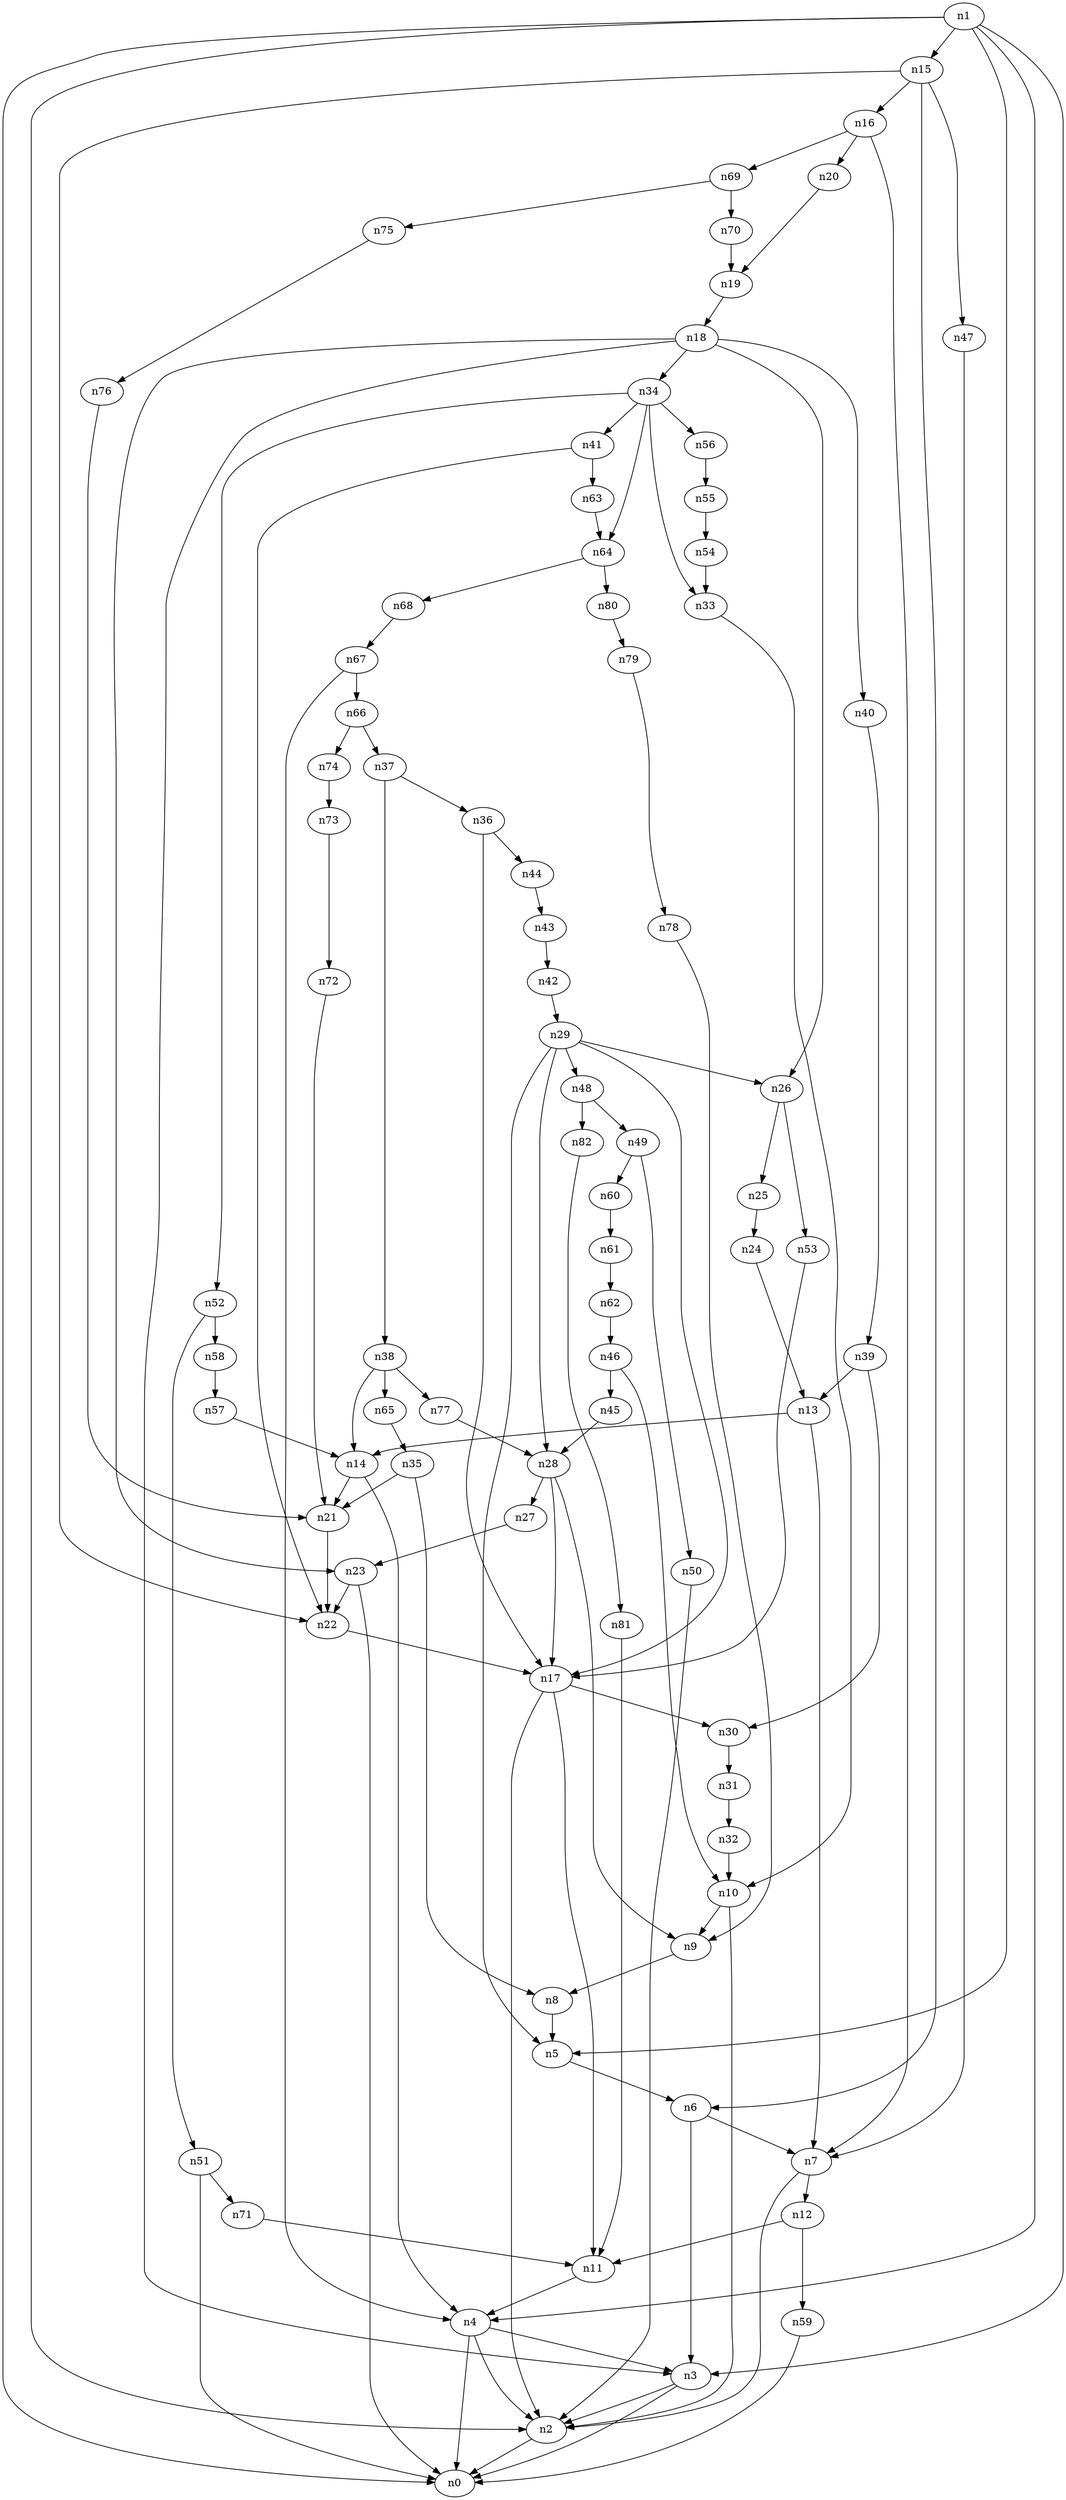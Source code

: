 digraph G {
	n1 -> n0	 [_graphml_id=e0];
	n1 -> n2	 [_graphml_id=e1];
	n1 -> n3	 [_graphml_id=e6];
	n1 -> n4	 [_graphml_id=e9];
	n1 -> n5	 [_graphml_id=e10];
	n1 -> n15	 [_graphml_id=e25];
	n2 -> n0	 [_graphml_id=e5];
	n3 -> n0	 [_graphml_id=e8];
	n3 -> n2	 [_graphml_id=e2];
	n4 -> n0	 [_graphml_id=e4];
	n4 -> n2	 [_graphml_id=e7];
	n4 -> n3	 [_graphml_id=e3];
	n5 -> n6	 [_graphml_id=e11];
	n6 -> n3	 [_graphml_id=e12];
	n6 -> n7	 [_graphml_id=e13];
	n7 -> n2	 [_graphml_id=e14];
	n7 -> n12	 [_graphml_id=e21];
	n8 -> n5	 [_graphml_id=e15];
	n9 -> n8	 [_graphml_id=e16];
	n10 -> n2	 [_graphml_id=e18];
	n10 -> n9	 [_graphml_id=e17];
	n11 -> n4	 [_graphml_id=e19];
	n12 -> n11	 [_graphml_id=e20];
	n12 -> n59	 [_graphml_id=e96];
	n13 -> n7	 [_graphml_id=e22];
	n13 -> n14	 [_graphml_id=e23];
	n14 -> n4	 [_graphml_id=e24];
	n14 -> n21	 [_graphml_id=e35];
	n15 -> n6	 [_graphml_id=e30];
	n15 -> n16	 [_graphml_id=e26];
	n15 -> n22	 [_graphml_id=e40];
	n15 -> n47	 [_graphml_id=e77];
	n16 -> n7	 [_graphml_id=e27];
	n16 -> n20	 [_graphml_id=e34];
	n16 -> n69	 [_graphml_id=e112];
	n17 -> n2	 [_graphml_id=e29];
	n17 -> n11	 [_graphml_id=e28];
	n17 -> n30	 [_graphml_id=e51];
	n18 -> n3	 [_graphml_id=e31];
	n18 -> n23	 [_graphml_id=e97];
	n18 -> n26	 [_graphml_id=e44];
	n18 -> n34	 [_graphml_id=e57];
	n18 -> n40	 [_graphml_id=e66];
	n19 -> n18	 [_graphml_id=e32];
	n20 -> n19	 [_graphml_id=e33];
	n21 -> n22	 [_graphml_id=e36];
	n22 -> n17	 [_graphml_id=e37];
	n23 -> n0	 [_graphml_id=e38];
	n23 -> n22	 [_graphml_id=e39];
	n24 -> n13	 [_graphml_id=e41];
	n25 -> n24	 [_graphml_id=e42];
	n26 -> n25	 [_graphml_id=e43];
	n26 -> n53	 [_graphml_id=e85];
	n27 -> n23	 [_graphml_id=e45];
	n28 -> n9	 [_graphml_id=e47];
	n28 -> n17	 [_graphml_id=e87];
	n28 -> n27	 [_graphml_id=e46];
	n29 -> n5	 [_graphml_id=e49];
	n29 -> n17	 [_graphml_id=e48];
	n29 -> n26	 [_graphml_id=e50];
	n29 -> n28	 [_graphml_id=e107];
	n29 -> n48	 [_graphml_id=e78];
	n30 -> n31	 [_graphml_id=e52];
	n31 -> n32	 [_graphml_id=e53];
	n32 -> n10	 [_graphml_id=e54];
	n33 -> n10	 [_graphml_id=e55];
	n34 -> n33	 [_graphml_id=e56];
	n34 -> n41	 [_graphml_id=e67];
	n34 -> n52	 [_graphml_id=e84];
	n34 -> n56	 [_graphml_id=e91];
	n34 -> n64	 [_graphml_id=e104];
	n35 -> n8	 [_graphml_id=e59];
	n35 -> n21	 [_graphml_id=e58];
	n36 -> n17	 [_graphml_id=e60];
	n36 -> n44	 [_graphml_id=e72];
	n37 -> n36	 [_graphml_id=e61];
	n37 -> n38	 [_graphml_id=e62];
	n38 -> n14	 [_graphml_id=e63];
	n38 -> n65	 [_graphml_id=e106];
	n38 -> n77	 [_graphml_id=e125];
	n39 -> n13	 [_graphml_id=e64];
	n39 -> n30	 [_graphml_id=e117];
	n40 -> n39	 [_graphml_id=e65];
	n41 -> n22	 [_graphml_id=e68];
	n41 -> n63	 [_graphml_id=e102];
	n42 -> n29	 [_graphml_id=e69];
	n43 -> n42	 [_graphml_id=e70];
	n44 -> n43	 [_graphml_id=e71];
	n45 -> n28	 [_graphml_id=e73];
	n46 -> n10	 [_graphml_id=e75];
	n46 -> n45	 [_graphml_id=e74];
	n47 -> n7	 [_graphml_id=e76];
	n48 -> n49	 [_graphml_id=e79];
	n48 -> n82	 [_graphml_id=e134];
	n49 -> n50	 [_graphml_id=e80];
	n49 -> n60	 [_graphml_id=e98];
	n50 -> n2	 [_graphml_id=e81];
	n51 -> n0	 [_graphml_id=e82];
	n51 -> n71	 [_graphml_id=e115];
	n52 -> n51	 [_graphml_id=e83];
	n52 -> n58	 [_graphml_id=e94];
	n53 -> n17	 [_graphml_id=e86];
	n54 -> n33	 [_graphml_id=e88];
	n55 -> n54	 [_graphml_id=e89];
	n56 -> n55	 [_graphml_id=e90];
	n57 -> n14	 [_graphml_id=e92];
	n58 -> n57	 [_graphml_id=e93];
	n59 -> n0	 [_graphml_id=e95];
	n60 -> n61	 [_graphml_id=e99];
	n61 -> n62	 [_graphml_id=e100];
	n62 -> n46	 [_graphml_id=e101];
	n63 -> n64	 [_graphml_id=e103];
	n64 -> n68	 [_graphml_id=e111];
	n64 -> n80	 [_graphml_id=e131];
	n65 -> n35	 [_graphml_id=e105];
	n66 -> n37	 [_graphml_id=e108];
	n66 -> n74	 [_graphml_id=e121];
	n67 -> n4	 [_graphml_id=e127];
	n67 -> n66	 [_graphml_id=e109];
	n68 -> n67	 [_graphml_id=e110];
	n69 -> n70	 [_graphml_id=e113];
	n69 -> n75	 [_graphml_id=e122];
	n70 -> n19	 [_graphml_id=e114];
	n71 -> n11	 [_graphml_id=e116];
	n72 -> n21	 [_graphml_id=e118];
	n73 -> n72	 [_graphml_id=e119];
	n74 -> n73	 [_graphml_id=e120];
	n75 -> n76	 [_graphml_id=e123];
	n76 -> n21	 [_graphml_id=e124];
	n77 -> n28	 [_graphml_id=e126];
	n78 -> n9	 [_graphml_id=e128];
	n79 -> n78	 [_graphml_id=e129];
	n80 -> n79	 [_graphml_id=e130];
	n81 -> n11	 [_graphml_id=e132];
	n82 -> n81	 [_graphml_id=e133];
}

